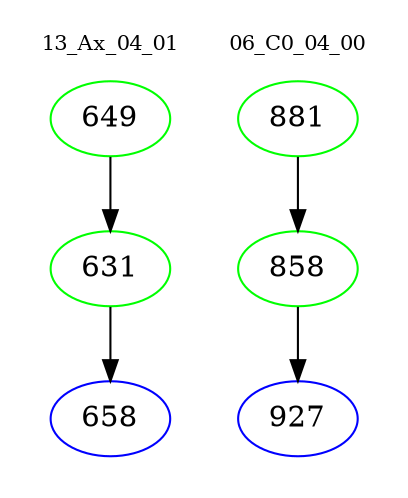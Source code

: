 digraph{
subgraph cluster_0 {
color = white
label = "13_Ax_04_01";
fontsize=10;
T0_649 [label="649", color="green"]
T0_649 -> T0_631 [color="black"]
T0_631 [label="631", color="green"]
T0_631 -> T0_658 [color="black"]
T0_658 [label="658", color="blue"]
}
subgraph cluster_1 {
color = white
label = "06_C0_04_00";
fontsize=10;
T1_881 [label="881", color="green"]
T1_881 -> T1_858 [color="black"]
T1_858 [label="858", color="green"]
T1_858 -> T1_927 [color="black"]
T1_927 [label="927", color="blue"]
}
}

